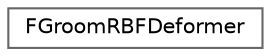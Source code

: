 digraph "Graphical Class Hierarchy"
{
 // INTERACTIVE_SVG=YES
 // LATEX_PDF_SIZE
  bgcolor="transparent";
  edge [fontname=Helvetica,fontsize=10,labelfontname=Helvetica,labelfontsize=10];
  node [fontname=Helvetica,fontsize=10,shape=box,height=0.2,width=0.4];
  rankdir="LR";
  Node0 [id="Node000000",label="FGroomRBFDeformer",height=0.2,width=0.4,color="grey40", fillcolor="white", style="filled",URL="$d3/d6e/structFGroomRBFDeformer.html",tooltip=" "];
}

